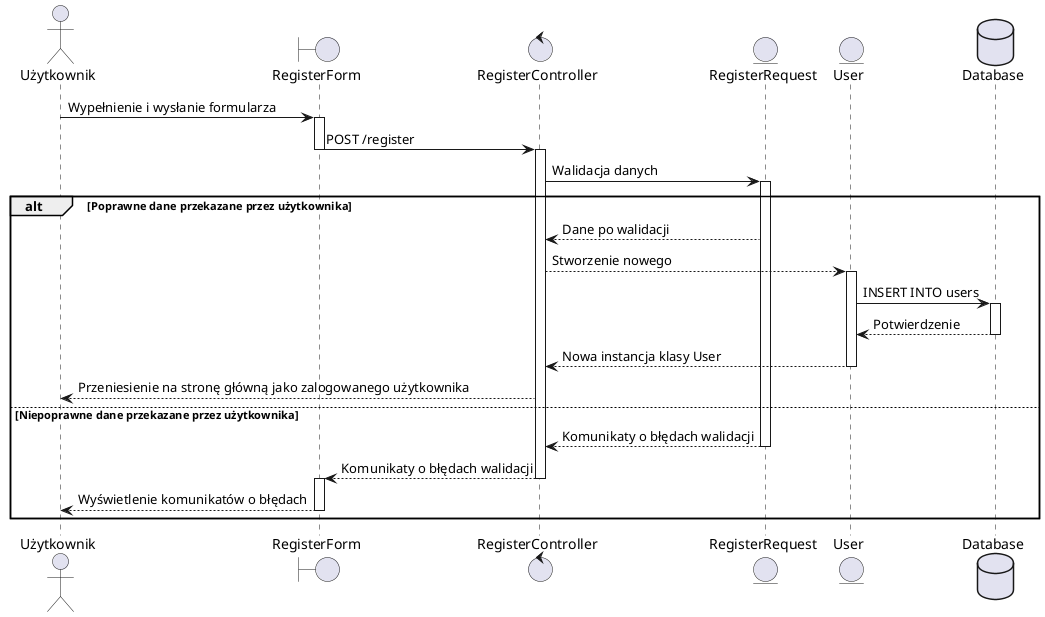 @startuml
actor Użytkownik
boundary RegisterForm   /'Zewnętrzny interfejs systemu'/
control RegisterController  /'Element kontrolujący przepływ danych i logikę biznesową'/
entity RegisterRequest  /'Jednostka danych'/
entity User
database Database

Użytkownik -> RegisterForm: Wypełnienie i wysłanie formularza
activate RegisterForm
RegisterForm -> RegisterController: POST /register
deactivate RegisterForm
activate RegisterController
RegisterController -> RegisterRequest: Walidacja danych

alt Poprawne dane przekazane przez użytkownika
    activate RegisterRequest
    RegisterRequest --> RegisterController: Dane po walidacji
    RegisterController --> User: Stworzenie nowego
    activate User
    User -> Database: INSERT INTO users
    activate Database
    Database --> User: Potwierdzenie
    deactivate Database
    User --> RegisterController: Nowa instancja klasy User
    deactivate User
    RegisterController --> Użytkownik: Przeniesienie na stronę główną jako zalogowanego użytkownika
else Niepoprawne dane przekazane przez użytkownika
    RegisterRequest --> RegisterController: Komunikaty o błędach walidacji
    deactivate RegisterRequest
    RegisterController --> RegisterForm: Komunikaty o błędach walidacji
    deactivate RegisterController
    activate RegisterForm
    RegisterForm --> Użytkownik: Wyświetlenie komunikatów o błędach
    deactivate RegisterForm
end
@enduml
